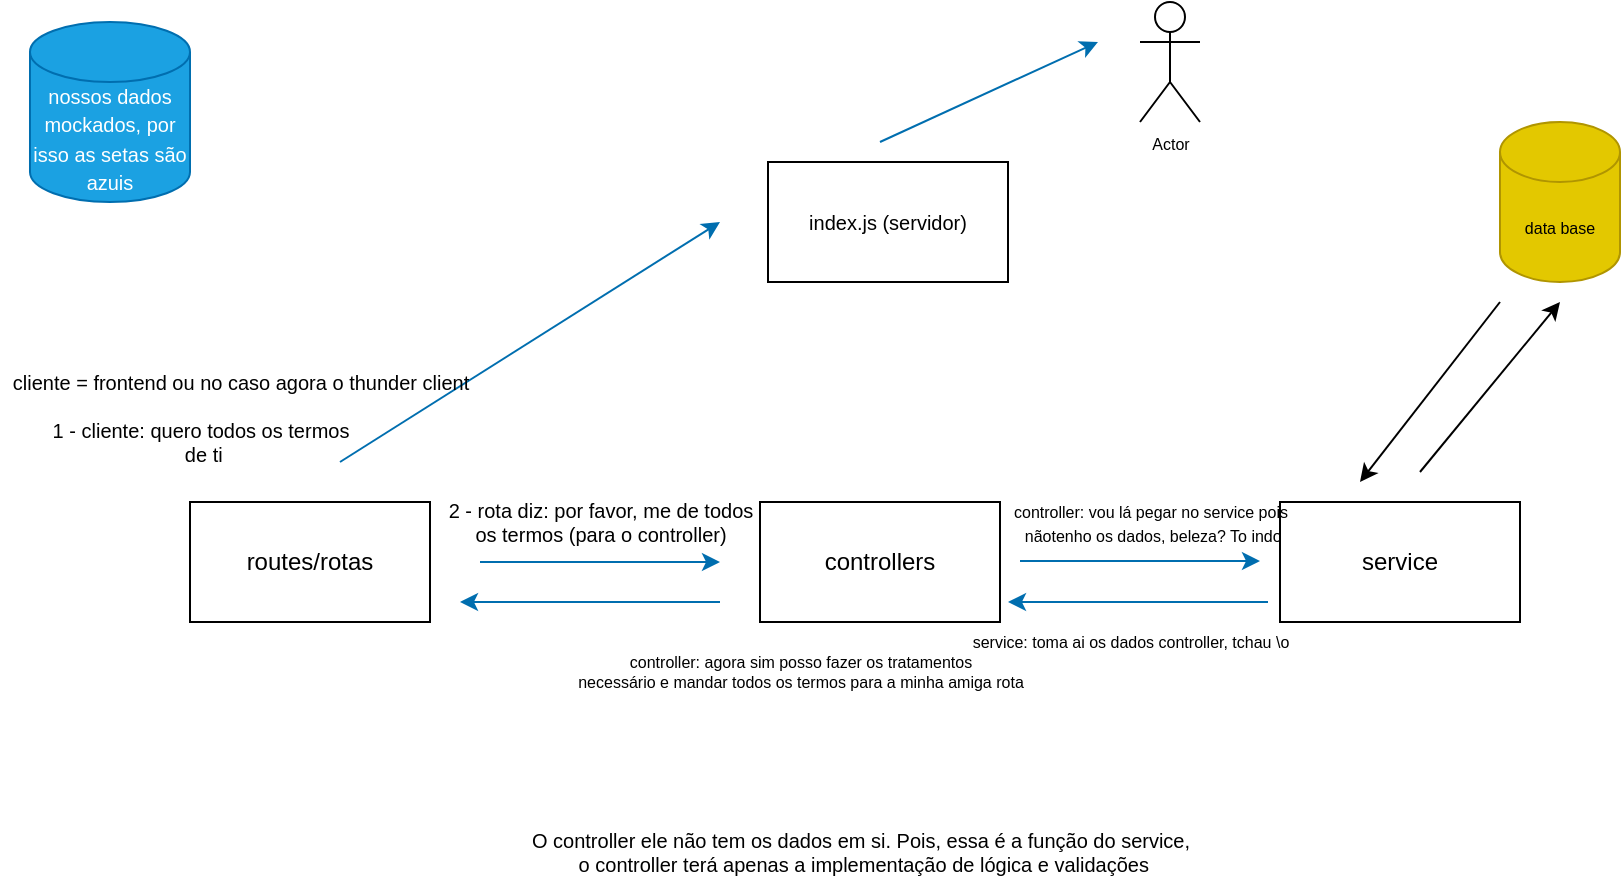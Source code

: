 <mxfile>
    <diagram id="68ATA9Nawyeoxh_hpkfb" name="Page-1">
        <mxGraphModel dx="1054" dy="617" grid="1" gridSize="10" guides="1" tooltips="1" connect="1" arrows="1" fold="1" page="1" pageScale="1" pageWidth="827" pageHeight="1169" math="0" shadow="0">
            <root>
                <mxCell id="0"/>
                <mxCell id="1" parent="0"/>
                <mxCell id="2" value="routes/rotas&lt;br&gt;" style="rounded=0;whiteSpace=wrap;html=1;" vertex="1" parent="1">
                    <mxGeometry x="95" y="250" width="120" height="60" as="geometry"/>
                </mxCell>
                <mxCell id="3" value="controllers&lt;br&gt;" style="rounded=0;whiteSpace=wrap;html=1;" vertex="1" parent="1">
                    <mxGeometry x="380" y="250" width="120" height="60" as="geometry"/>
                </mxCell>
                <mxCell id="4" value="service" style="rounded=0;whiteSpace=wrap;html=1;" vertex="1" parent="1">
                    <mxGeometry x="640" y="250" width="120" height="60" as="geometry"/>
                </mxCell>
                <mxCell id="5" value="&lt;font style=&quot;font-size: 10px&quot;&gt;nossos dados mockados, por isso as setas são azuis&lt;/font&gt;" style="shape=cylinder3;whiteSpace=wrap;html=1;boundedLbl=1;backgroundOutline=1;size=15;fillColor=#1ba1e2;fontColor=#ffffff;strokeColor=#006EAF;" vertex="1" parent="1">
                    <mxGeometry x="15" y="10" width="80" height="90" as="geometry"/>
                </mxCell>
                <mxCell id="6" value="index.js (servidor)" style="rounded=0;whiteSpace=wrap;html=1;fontSize=10;" vertex="1" parent="1">
                    <mxGeometry x="384" y="80" width="120" height="60" as="geometry"/>
                </mxCell>
                <mxCell id="8" value="" style="endArrow=classic;html=1;fontSize=10;fillColor=#1ba1e2;strokeColor=#006EAF;" edge="1" parent="1">
                    <mxGeometry width="50" height="50" relative="1" as="geometry">
                        <mxPoint x="240" y="280" as="sourcePoint"/>
                        <mxPoint x="360" y="280" as="targetPoint"/>
                    </mxGeometry>
                </mxCell>
                <mxCell id="9" value="" style="endArrow=classic;html=1;fontSize=10;fillColor=#1ba1e2;strokeColor=#006EAF;" edge="1" parent="1">
                    <mxGeometry width="50" height="50" relative="1" as="geometry">
                        <mxPoint x="510" y="279.5" as="sourcePoint"/>
                        <mxPoint x="630" y="279.5" as="targetPoint"/>
                    </mxGeometry>
                </mxCell>
                <mxCell id="10" value="" style="endArrow=classic;html=1;fontSize=10;fillColor=#1ba1e2;strokeColor=#006EAF;" edge="1" parent="1">
                    <mxGeometry width="50" height="50" relative="1" as="geometry">
                        <mxPoint x="634" y="300" as="sourcePoint"/>
                        <mxPoint x="504" y="300" as="targetPoint"/>
                        <Array as="points">
                            <mxPoint x="574" y="300"/>
                        </Array>
                    </mxGeometry>
                </mxCell>
                <mxCell id="11" value="" style="endArrow=classic;html=1;fontSize=10;fillColor=#1ba1e2;strokeColor=#006EAF;" edge="1" parent="1">
                    <mxGeometry width="50" height="50" relative="1" as="geometry">
                        <mxPoint x="360" y="300" as="sourcePoint"/>
                        <mxPoint x="230" y="300" as="targetPoint"/>
                        <Array as="points">
                            <mxPoint x="300" y="300"/>
                        </Array>
                    </mxGeometry>
                </mxCell>
                <mxCell id="12" value="" style="endArrow=classic;html=1;fontSize=10;fillColor=#1ba1e2;strokeColor=#006EAF;" edge="1" parent="1">
                    <mxGeometry width="50" height="50" relative="1" as="geometry">
                        <mxPoint x="170" y="230" as="sourcePoint"/>
                        <mxPoint x="360" y="110" as="targetPoint"/>
                        <Array as="points"/>
                    </mxGeometry>
                </mxCell>
                <mxCell id="13" value="1 - cliente: quero todos os termos&lt;br&gt;&amp;nbsp;de ti" style="text;html=1;align=center;verticalAlign=middle;resizable=0;points=[];autosize=1;strokeColor=none;fillColor=none;fontSize=10;" vertex="1" parent="1">
                    <mxGeometry x="20" y="205" width="160" height="30" as="geometry"/>
                </mxCell>
                <mxCell id="14" value="2 - rota diz: por favor, me de todos &lt;br&gt;os termos (para o controller)" style="text;html=1;align=center;verticalAlign=middle;resizable=0;points=[];autosize=1;strokeColor=none;fillColor=none;fontSize=10;" vertex="1" parent="1">
                    <mxGeometry x="215" y="245" width="170" height="30" as="geometry"/>
                </mxCell>
                <mxCell id="15" value="cliente = frontend ou no caso agora o thunder client" style="text;html=1;align=center;verticalAlign=middle;resizable=0;points=[];autosize=1;strokeColor=none;fillColor=none;fontSize=10;" vertex="1" parent="1">
                    <mxGeometry y="180" width="240" height="20" as="geometry"/>
                </mxCell>
                <mxCell id="16" value="O controller ele não tem os dados em si. Pois, essa é a função do service,&lt;br&gt;&amp;nbsp;o controller terá apenas a implementação de lógica e validações" style="text;html=1;align=center;verticalAlign=middle;resizable=0;points=[];autosize=1;strokeColor=none;fillColor=none;fontSize=10;" vertex="1" parent="1">
                    <mxGeometry x="260" y="410" width="340" height="30" as="geometry"/>
                </mxCell>
                <mxCell id="19" value="&lt;font style=&quot;font-size: 8px&quot;&gt;controller: vou lá pegar no service pois&lt;br&gt;&amp;nbsp;nãotenho os dados, beleza? To indo&lt;/font&gt;" style="text;html=1;align=center;verticalAlign=middle;resizable=0;points=[];autosize=1;strokeColor=none;fillColor=none;fontSize=10;" vertex="1" parent="1">
                    <mxGeometry x="500" y="245" width="150" height="30" as="geometry"/>
                </mxCell>
                <mxCell id="20" value="service: toma ai os dados controller, tchau \o" style="text;html=1;align=center;verticalAlign=middle;resizable=0;points=[];autosize=1;strokeColor=none;fillColor=none;fontSize=8;" vertex="1" parent="1">
                    <mxGeometry x="480" y="310" width="170" height="20" as="geometry"/>
                </mxCell>
                <mxCell id="21" value="data base" style="shape=cylinder3;whiteSpace=wrap;html=1;boundedLbl=1;backgroundOutline=1;size=15;fontSize=8;fillColor=#e3c800;fontColor=#000000;strokeColor=#B09500;" vertex="1" parent="1">
                    <mxGeometry x="750" y="60" width="60" height="80" as="geometry"/>
                </mxCell>
                <mxCell id="22" value="" style="endArrow=classic;html=1;fontSize=8;" edge="1" parent="1">
                    <mxGeometry width="50" height="50" relative="1" as="geometry">
                        <mxPoint x="710" y="235" as="sourcePoint"/>
                        <mxPoint x="780" y="150" as="targetPoint"/>
                    </mxGeometry>
                </mxCell>
                <mxCell id="23" value="" style="endArrow=classic;html=1;fontSize=8;" edge="1" parent="1">
                    <mxGeometry width="50" height="50" relative="1" as="geometry">
                        <mxPoint x="750" y="150" as="sourcePoint"/>
                        <mxPoint x="680" y="240" as="targetPoint"/>
                    </mxGeometry>
                </mxCell>
                <mxCell id="24" value="controller: agora sim posso fazer os tratamentos &lt;br&gt;necessário e mandar todos os termos para a minha amiga rota" style="text;html=1;align=center;verticalAlign=middle;resizable=0;points=[];autosize=1;strokeColor=none;fillColor=none;fontSize=8;" vertex="1" parent="1">
                    <mxGeometry x="280" y="320" width="240" height="30" as="geometry"/>
                </mxCell>
                <mxCell id="25" value="Actor" style="shape=umlActor;verticalLabelPosition=bottom;verticalAlign=top;html=1;outlineConnect=0;fontSize=8;" vertex="1" parent="1">
                    <mxGeometry x="570" width="30" height="60" as="geometry"/>
                </mxCell>
                <mxCell id="27" value="" style="endArrow=classic;html=1;fontSize=10;fillColor=#1ba1e2;strokeColor=#006EAF;" edge="1" parent="1">
                    <mxGeometry width="50" height="50" relative="1" as="geometry">
                        <mxPoint x="440" y="70" as="sourcePoint"/>
                        <mxPoint x="549" y="20" as="targetPoint"/>
                        <Array as="points"/>
                    </mxGeometry>
                </mxCell>
            </root>
        </mxGraphModel>
    </diagram>
</mxfile>
